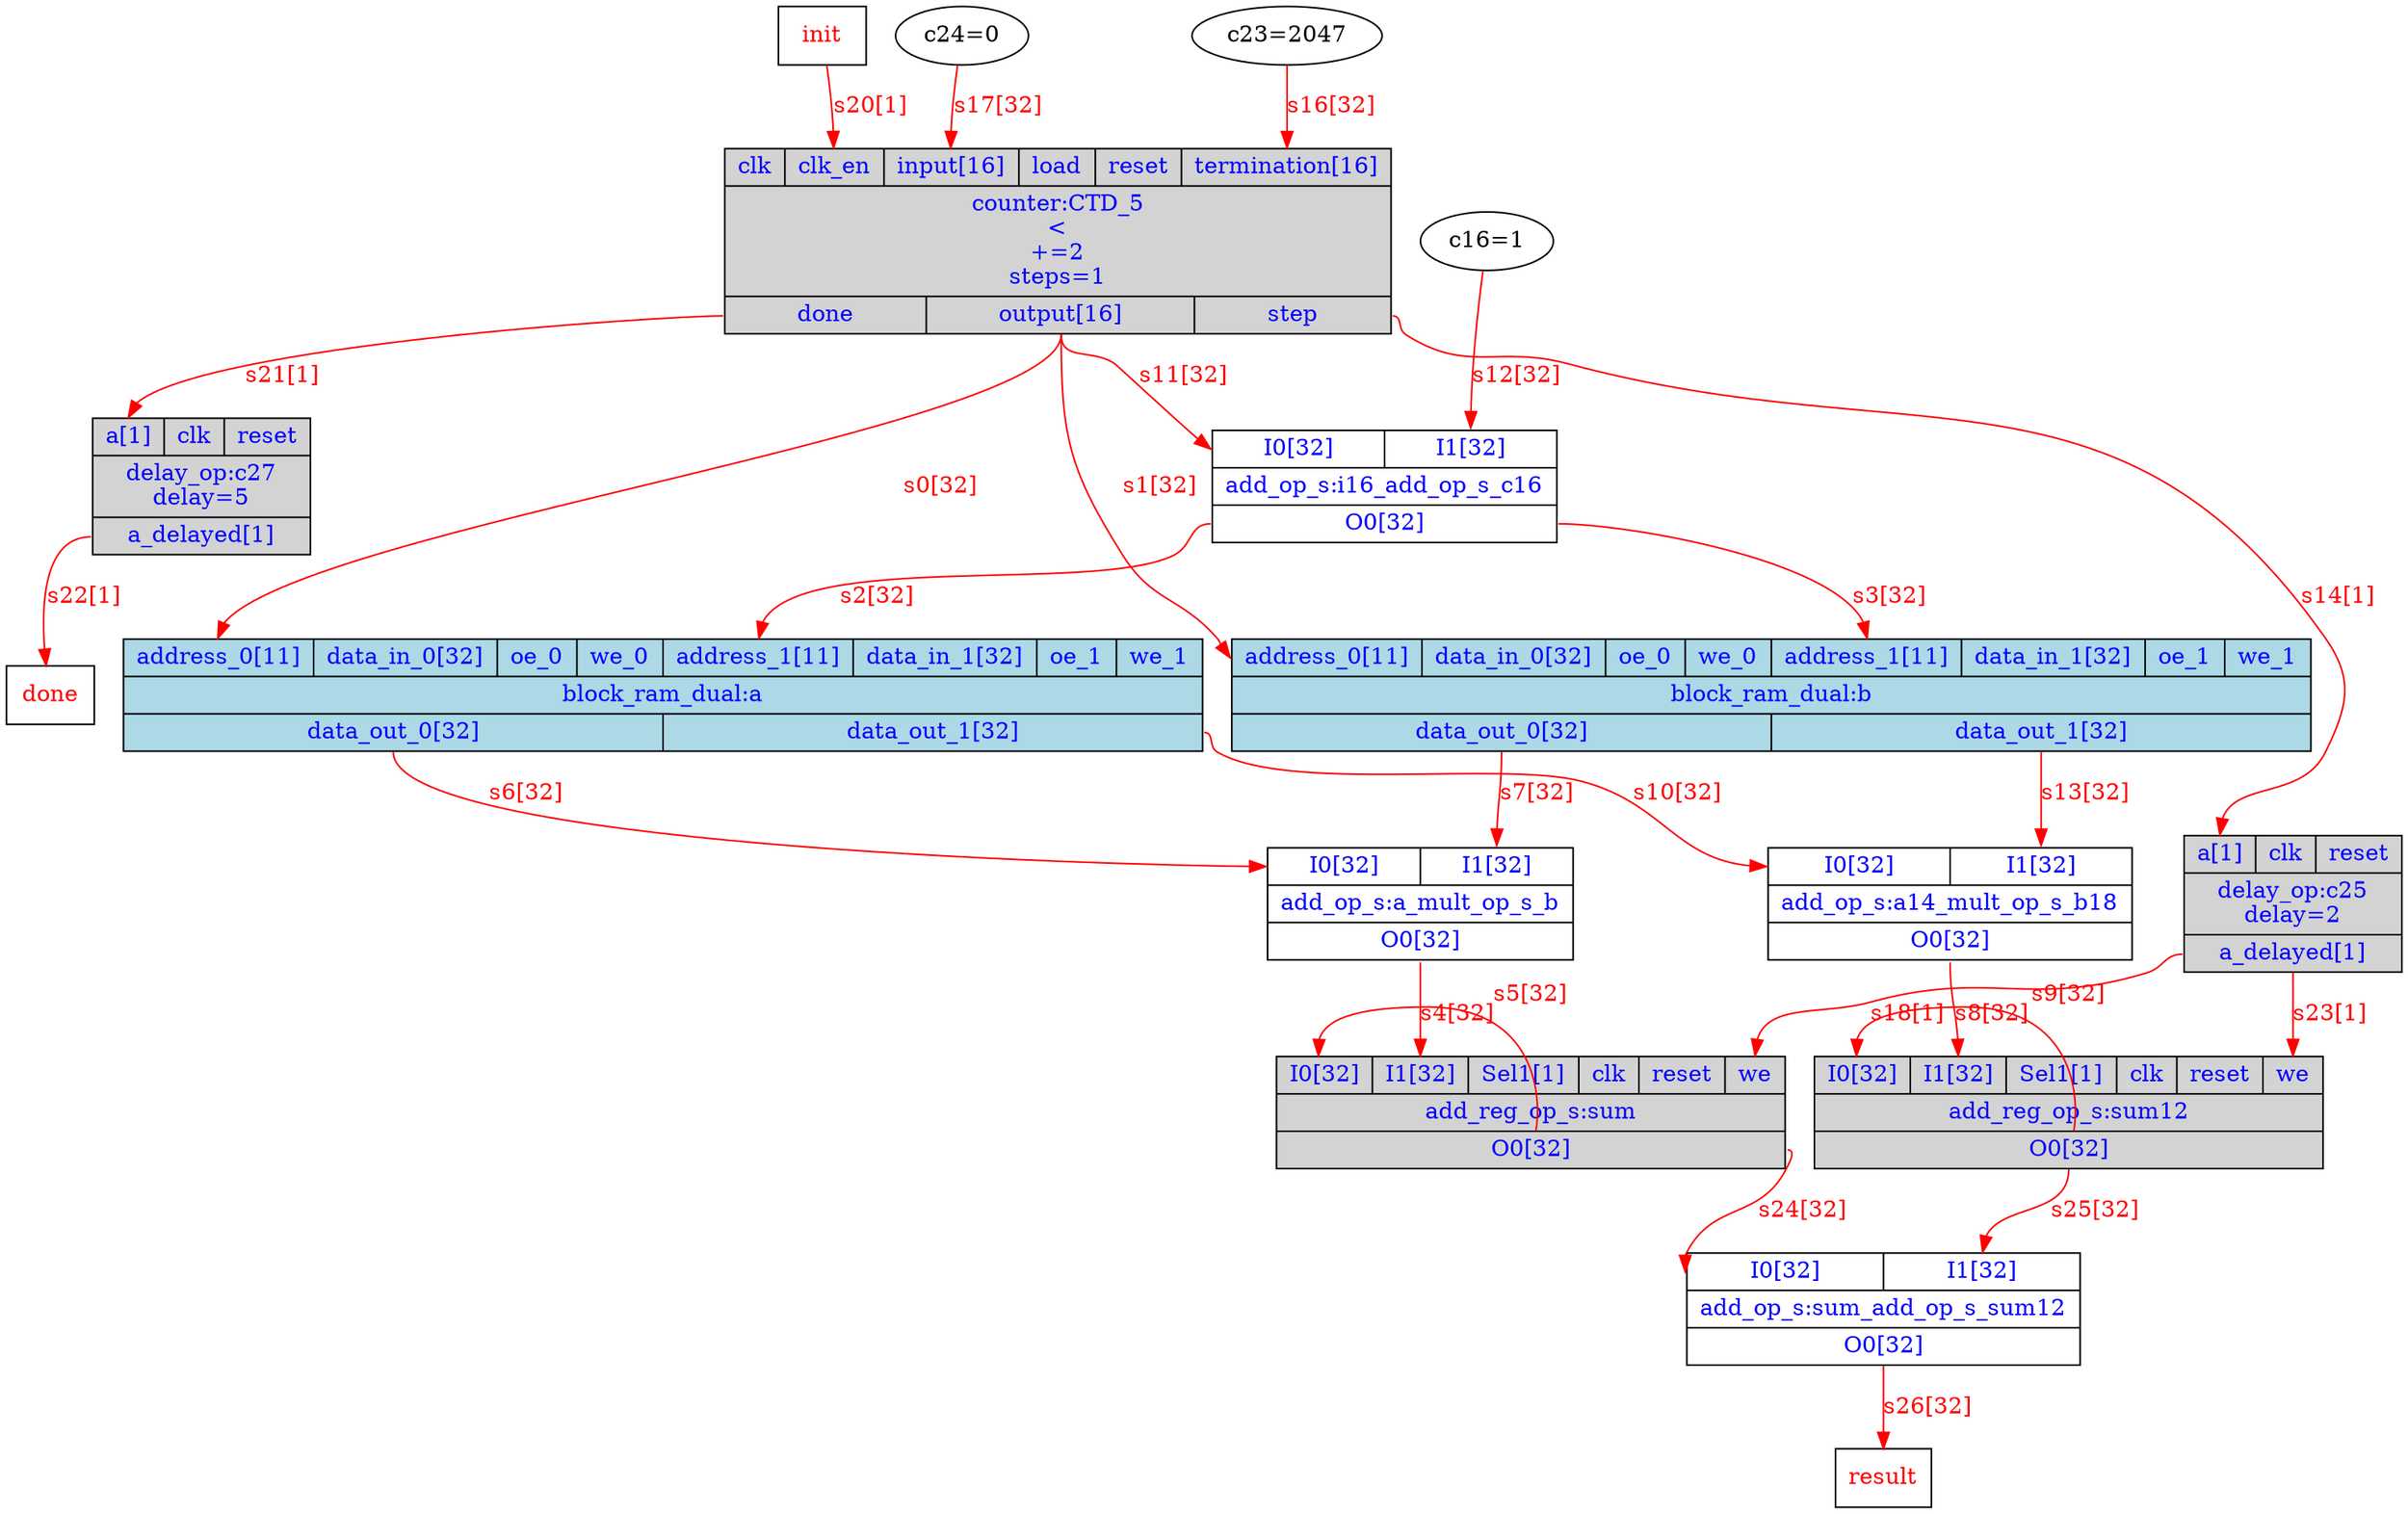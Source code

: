digraph diagram {
// Components (Nodes) 
"CTD_5" [shape=record, fontcolor=blue, style="filled", fillcolor="lightgray", label="{{<clk>clk|<clk_en>clk_en|<input>input[16]|<load>load|<reset>reset|<termination>termination[16]}|counter:CTD_5\n\<\n+=2\nsteps=1|{<done>done|<output>output[16]|<step>step}}"]; 
"sum" [shape=record, fontcolor=blue, style="filled", fillcolor="lightgray", label="{{<I0>I0[32]|<I1>I1[32]|<Sel1>Sel1[1]|<clk>clk|<reset>reset|<we>we}|add_reg_op_s:sum|{<O0>O0[32]}}"]; 
"a_mult_op_s_b" [shape=record, fontcolor=blue, label="{{<I0>I0[32]|<I1>I1[32]}|add_op_s:a_mult_op_s_b|{<O0>O0[32]}}"]; 
"sum12" [shape=record, fontcolor=blue, style="filled", fillcolor="lightgray", label="{{<I0>I0[32]|<I1>I1[32]|<Sel1>Sel1[1]|<clk>clk|<reset>reset|<we>we}|add_reg_op_s:sum12|{<O0>O0[32]}}"]; 
"a14_mult_op_s_b18" [shape=record, fontcolor=blue, label="{{<I0>I0[32]|<I1>I1[32]}|add_op_s:a14_mult_op_s_b18|{<O0>O0[32]}}"]; 
"i16_add_op_s_c16" [shape=record, fontcolor=blue, label="{{<I0>I0[32]|<I1>I1[32]}|add_op_s:i16_add_op_s_c16|{<O0>O0[32]}}"]; 
"c16" [fontcolor=b label="c16=1"]"init" [shape=msquare fontcolor=red label="init"]"done" [shape=msquare fontcolor=red label="done"]"c23" [fontcolor=b label="c23=2047"]"c24" [fontcolor=b label="c24=0"]"c25" [shape=record, fontcolor=blue, style="filled", fillcolor="lightgray", label="{{<a>a[1]|<clk>clk|<reset>reset}|delay_op:c25\ndelay=2|{<a_delayed>a_delayed[1]}}"]; 
"c27" [shape=record, fontcolor=blue, style="filled", fillcolor="lightgray", label="{{<a>a[1]|<clk>clk|<reset>reset}|delay_op:c27\ndelay=5|{<a_delayed>a_delayed[1]}}"]; 
"sum_add_op_s_sum12" [shape=record, fontcolor=blue, label="{{<I0>I0[32]|<I1>I1[32]}|add_op_s:sum_add_op_s_sum12|{<O0>O0[32]}}"]; 
"result" [shape=msquare fontcolor=red label="result"]"a" [shape=record, fontcolor=blue, style="filled", fillcolor="lightblue", label="{{<address_0>address_0[11]|<data_in_0>data_in_0[32]|<oe_0>oe_0|<we_0>we_0|<address_1>address_1[11]|<data_in_1>data_in_1[32]|<oe_1>oe_1|<we_1>we_1}|block_ram_dual:a|{<data_out_0>data_out_0[32]|<data_out_1>data_out_1[32]}}"]; 
"b" [shape=record, fontcolor=blue, style="filled", fillcolor="lightblue", label="{{<address_0>address_0[11]|<data_in_0>data_in_0[32]|<oe_0>oe_0|<we_0>we_0|<address_1>address_1[11]|<data_in_1>data_in_1[32]|<oe_1>oe_1|<we_1>we_1}|block_ram_dual:b|{<data_out_0>data_out_0[32]|<data_out_1>data_out_1[32]}}"]; 
// Signals (Edges) 
"CTD_5":output -> "a":address_0[label="s0[32]" color=red fontcolor=red]; 
"CTD_5":output -> "b":address_0[label="s1[32]" color=red fontcolor=red]; 
"i16_add_op_s_c16":O0 -> "a":address_1[label="s2[32]" color=red fontcolor=red]; 
"i16_add_op_s_c16":O0 -> "b":address_1[label="s3[32]" color=red fontcolor=red]; 
"a_mult_op_s_b":O0 -> "sum":I1[label="s4[32]" color=red fontcolor=red]; 
"sum":O0 -> "sum":I0[label="s5[32]" color=red fontcolor=red]; 
"a":data_out_0 -> "a_mult_op_s_b":I0[label="s6[32]" color=red fontcolor=red]; 
"b":data_out_0 -> "a_mult_op_s_b":I1[label="s7[32]" color=red fontcolor=red]; 
"a14_mult_op_s_b18":O0 -> "sum12":I1[label="s8[32]" color=red fontcolor=red]; 
"sum12":O0 -> "sum12":I0[label="s9[32]" color=red fontcolor=red]; 
"a":data_out_1 -> "a14_mult_op_s_b18":I0[label="s10[32]" color=red fontcolor=red]; 
"CTD_5":output -> "i16_add_op_s_c16":I0[label="s11[32]" color=red fontcolor=red]; 
"c16":out -> "i16_add_op_s_c16":I1[label="s12[32]" color=red fontcolor=red]; 
"b":data_out_1 -> "a14_mult_op_s_b18":I1[label="s13[32]" color=red fontcolor=red]; 
"CTD_5":step -> "c25":a[label="s14[1]" color=red fontcolor=red]; 
"c23":out -> "CTD_5":termination[label="s16[32]" color=red fontcolor=red]; 
"c24":out -> "CTD_5":input[label="s17[32]" color=red fontcolor=red]; 
"c25":a_delayed -> "sum":we[label="s18[1]" color=red fontcolor=red]; 
"init":out -> "CTD_5":clk_en[label="s20[1]" color=red fontcolor=red]; 
"CTD_5":done -> "c27":a[label="s21[1]" color=red fontcolor=red]; 
"c27":a_delayed -> "done":in[label="s22[1]" color=red fontcolor=red]; 
"c25":a_delayed -> "sum12":we[label="s23[1]" color=red fontcolor=red]; 
"sum":O0 -> "sum_add_op_s_sum12":I0[label="s24[32]" color=red fontcolor=red]; 
"sum12":O0 -> "sum_add_op_s_sum12":I1[label="s25[32]" color=red fontcolor=red]; 
"sum_add_op_s_sum12":O0 -> "result":in[label="s26[32]" color=red fontcolor=red]; 
}
